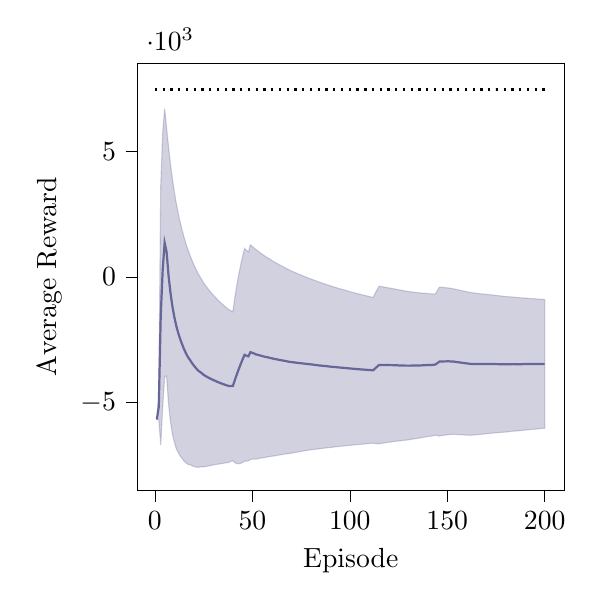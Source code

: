 % This file was created by tikzplotlib v0.9.1.
\begin{tikzpicture}

\definecolor{color0}{rgb}{1,0.498,0.055}
\definecolor{color1}{rgb}{0.122,0.467,0.706}

\begin{axis}[
compat=newest,
tick align=outside,
tick pos=left,
x grid style={white!69.02!black},
xmin=-8.95, xmax=209.95,
xtick style={color=black},
y grid style={white!69.02!black},
ymin=-8500, ymax=8500,
ytick style={color=black},
scaled y ticks=true,
scaled y ticks=base 10:-3,
width=7cm,
height=7cm,
xlabel=Episode,
ylabel=Average Reward
]

\addplot[thick, black, dotted, domain=0:200] {7461.75};

\path [draw=blue!20!gray, fill=blue!20!gray, opacity=0.3]
(axis cs:1,-5683.549)
--(axis cs:1,-5683.549)
--(axis cs:2,-4664.836)
--(axis cs:3,3611.91)
--(axis cs:4,5733.029)
--(axis cs:5,6703.087)
--(axis cs:6,5941.798)
--(axis cs:7,5181.063)
--(axis cs:8,4495.959)
--(axis cs:9,3896.147)
--(axis cs:10,3376.323)
--(axis cs:11,2920.323)
--(axis cs:12,2525.157)
--(axis cs:13,2171.955)
--(axis cs:14,1855.642)
--(axis cs:15,1566.849)
--(axis cs:16,1307.315)
--(axis cs:17,1070.695)
--(axis cs:18,865.173)
--(axis cs:19,666.608)
--(axis cs:20,482.805)
--(axis cs:21,314.975)
--(axis cs:22,155.659)
--(axis cs:23,21.716)
--(axis cs:24,-103.628)
--(axis cs:25,-233.037)
--(axis cs:26,-344.648)
--(axis cs:27,-448.28)
--(axis cs:28,-547.517)
--(axis cs:29,-640.83)
--(axis cs:30,-729.086)
--(axis cs:31,-811.631)
--(axis cs:32,-894.283)
--(axis cs:33,-972.143)
--(axis cs:34,-1045.033)
--(axis cs:35,-1116.034)
--(axis cs:36,-1183.199)
--(axis cs:37,-1247.583)
--(axis cs:38,-1309.174)
--(axis cs:39,-1348.948)
--(axis cs:40,-1388.221)
--(axis cs:41,-832.682)
--(axis cs:42,-347.455)
--(axis cs:43,84.004)
--(axis cs:44,468.614)
--(axis cs:45,816.276)
--(axis cs:46,1132.042)
--(axis cs:47,1058.753)
--(axis cs:48,993.078)
--(axis cs:49,1275.229)
--(axis cs:50,1209.903)
--(axis cs:51,1144.431)
--(axis cs:52,1074.29)
--(axis cs:53,1021.85)
--(axis cs:54,963.285)
--(axis cs:55,906.122)
--(axis cs:56,853.673)
--(axis cs:57,800.475)
--(axis cs:58,754.792)
--(axis cs:59,702.053)
--(axis cs:60,657.201)
--(axis cs:61,605.778)
--(axis cs:62,563.912)
--(axis cs:63,519.85)
--(axis cs:64,475.178)
--(axis cs:65,433.392)
--(axis cs:66,393.704)
--(axis cs:67,353.561)
--(axis cs:68,311.458)
--(axis cs:69,271.136)
--(axis cs:70,236.534)
--(axis cs:71,202.337)
--(axis cs:72,166.771)
--(axis cs:73,134.735)
--(axis cs:74,102.3)
--(axis cs:75,70.542)
--(axis cs:76,38.9)
--(axis cs:77,8.975)
--(axis cs:78,-22.471)
--(axis cs:79,-53.795)
--(axis cs:80,-80.668)
--(axis cs:81,-111.033)
--(axis cs:82,-140.764)
--(axis cs:83,-169.463)
--(axis cs:84,-198.893)
--(axis cs:85,-225.692)
--(axis cs:86,-251.539)
--(axis cs:87,-277.925)
--(axis cs:88,-303.697)
--(axis cs:89,-329.331)
--(axis cs:90,-356.111)
--(axis cs:91,-381.185)
--(axis cs:92,-404.196)
--(axis cs:93,-427.304)
--(axis cs:94,-451.385)
--(axis cs:95,-475.032)
--(axis cs:96,-497.604)
--(axis cs:97,-519.212)
--(axis cs:98,-541.273)
--(axis cs:99,-563.881)
--(axis cs:100,-585.762)
--(axis cs:101,-607.312)
--(axis cs:102,-627.865)
--(axis cs:103,-649.029)
--(axis cs:104,-670.628)
--(axis cs:105,-689.617)
--(axis cs:106,-709.454)
--(axis cs:107,-727.434)
--(axis cs:108,-746.343)
--(axis cs:109,-765.797)
--(axis cs:110,-783.929)
--(axis cs:111,-802.54)
--(axis cs:112,-820.012)
--(axis cs:113,-659.492)
--(axis cs:114,-510.766)
--(axis cs:115,-372.254)
--(axis cs:116,-381.635)
--(axis cs:117,-397.349)
--(axis cs:118,-412.623)
--(axis cs:119,-427.401)
--(axis cs:120,-440.727)
--(axis cs:121,-455.249)
--(axis cs:122,-468.418)
--(axis cs:123,-482.313)
--(axis cs:124,-498.19)
--(axis cs:125,-514.947)
--(axis cs:126,-528.853)
--(axis cs:127,-540.735)
--(axis cs:128,-556.814)
--(axis cs:129,-570.141)
--(axis cs:130,-581.782)
--(axis cs:131,-593.653)
--(axis cs:132,-601.516)
--(axis cs:133,-611.932)
--(axis cs:134,-621.185)
--(axis cs:135,-629.964)
--(axis cs:136,-638.978)
--(axis cs:137,-646.943)
--(axis cs:138,-654.031)
--(axis cs:139,-655.27)
--(axis cs:140,-664.044)
--(axis cs:141,-672.627)
--(axis cs:142,-679.264)
--(axis cs:143,-682.271)
--(axis cs:144,-676.18)
--(axis cs:145,-535.533)
--(axis cs:146,-409.107)
--(axis cs:147,-411.893)
--(axis cs:148,-421.887)
--(axis cs:149,-431.226)
--(axis cs:150,-438.444)
--(axis cs:151,-448.833)
--(axis cs:152,-462.112)
--(axis cs:153,-473.788)
--(axis cs:154,-491.074)
--(axis cs:155,-508.178)
--(axis cs:156,-525.262)
--(axis cs:157,-542.114)
--(axis cs:158,-558.757)
--(axis cs:159,-575.441)
--(axis cs:160,-591.219)
--(axis cs:161,-607.478)
--(axis cs:162,-623.235)
--(axis cs:163,-634.298)
--(axis cs:164,-644.48)
--(axis cs:165,-654.839)
--(axis cs:166,-664.337)
--(axis cs:167,-673.141)
--(axis cs:168,-681.64)
--(axis cs:169,-689.371)
--(axis cs:170,-696.519)
--(axis cs:171,-704.58)
--(axis cs:172,-713.63)
--(axis cs:173,-720.566)
--(axis cs:174,-730.593)
--(axis cs:175,-739.594)
--(axis cs:176,-748.329)
--(axis cs:177,-757.658)
--(axis cs:178,-765.901)
--(axis cs:179,-775.238)
--(axis cs:180,-784.237)
--(axis cs:181,-788.032)
--(axis cs:182,-796.338)
--(axis cs:183,-800.698)
--(axis cs:184,-806.647)
--(axis cs:185,-816.081)
--(axis cs:186,-821.284)
--(axis cs:187,-831.565)
--(axis cs:188,-835.926)
--(axis cs:189,-840.501)
--(axis cs:190,-846.117)
--(axis cs:191,-852.141)
--(axis cs:192,-858.158)
--(axis cs:193,-863.358)
--(axis cs:194,-868.356)
--(axis cs:195,-873.984)
--(axis cs:196,-883.082)
--(axis cs:197,-888.313)
--(axis cs:198,-892.506)
--(axis cs:199,-898.529)
--(axis cs:200,-904.17)
--(axis cs:200,-6031.246)
--(axis cs:200,-6031.246)
--(axis cs:199,-6038.424)
--(axis cs:198,-6045.349)
--(axis cs:197,-6053.86)
--(axis cs:196,-6061.664)
--(axis cs:195,-6065.256)
--(axis cs:194,-6072.913)
--(axis cs:193,-6081.182)
--(axis cs:192,-6089.385)
--(axis cs:191,-6096.999)
--(axis cs:190,-6104.708)
--(axis cs:189,-6112.868)
--(axis cs:188,-6121.936)
--(axis cs:187,-6131.254)
--(axis cs:186,-6134.271)
--(axis cs:185,-6143.17)
--(axis cs:184,-6147.792)
--(axis cs:183,-6156.303)
--(axis cs:182,-6166.127)
--(axis cs:181,-6172.577)
--(axis cs:180,-6182.985)
--(axis cs:179,-6188.886)
--(axis cs:178,-6194.507)
--(axis cs:177,-6201.554)
--(axis cs:176,-6207.481)
--(axis cs:175,-6214.26)
--(axis cs:174,-6220.877)
--(axis cs:173,-6226.371)
--(axis cs:172,-6235.351)
--(axis cs:171,-6242.358)
--(axis cs:170,-6250.56)
--(axis cs:169,-6259.757)
--(axis cs:168,-6268.562)
--(axis cs:167,-6276.764)
--(axis cs:166,-6284.804)
--(axis cs:165,-6292.25)
--(axis cs:164,-6298.846)
--(axis cs:163,-6305.834)
--(axis cs:162,-6311.89)
--(axis cs:161,-6308.646)
--(axis cs:160,-6304.048)
--(axis cs:159,-6301.535)
--(axis cs:158,-6296.273)
--(axis cs:157,-6291.681)
--(axis cs:156,-6286.79)
--(axis cs:155,-6281.506)
--(axis cs:154,-6276.675)
--(axis cs:153,-6271.667)
--(axis cs:152,-6278.755)
--(axis cs:151,-6283.828)
--(axis cs:150,-6292.831)
--(axis cs:149,-6304.923)
--(axis cs:148,-6315.378)
--(axis cs:147,-6325.396)
--(axis cs:146,-6340.842)
--(axis cs:145,-6327.818)
--(axis cs:144,-6306.9)
--(axis cs:143,-6325.113)
--(axis cs:142,-6340.121)
--(axis cs:141,-6353.031)
--(axis cs:140,-6364.589)
--(axis cs:139,-6376.187)
--(axis cs:138,-6392.783)
--(axis cs:137,-6406.131)
--(axis cs:136,-6419.015)
--(axis cs:135,-6431.247)
--(axis cs:134,-6443.901)
--(axis cs:133,-6456.377)
--(axis cs:132,-6468.04)
--(axis cs:131,-6482.096)
--(axis cs:130,-6492.815)
--(axis cs:129,-6504.038)
--(axis cs:128,-6513.701)
--(axis cs:127,-6520.006)
--(axis cs:126,-6531.803)
--(axis cs:125,-6541.693)
--(axis cs:124,-6548.077)
--(axis cs:123,-6556.116)
--(axis cs:122,-6566.97)
--(axis cs:121,-6578.935)
--(axis cs:120,-6589.739)
--(axis cs:119,-6602.188)
--(axis cs:118,-6613.397)
--(axis cs:117,-6624.392)
--(axis cs:116,-6635.239)
--(axis cs:115,-6652.427)
--(axis cs:114,-6649.233)
--(axis cs:113,-6640.673)
--(axis cs:112,-6625.568)
--(axis cs:111,-6633.272)
--(axis cs:110,-6639.697)
--(axis cs:109,-6647.335)
--(axis cs:108,-6653.392)
--(axis cs:107,-6660.823)
--(axis cs:106,-6670.083)
--(axis cs:105,-6677.11)
--(axis cs:104,-6685.937)
--(axis cs:103,-6691.16)
--(axis cs:102,-6697.737)
--(axis cs:101,-6705.869)
--(axis cs:100,-6713.029)
--(axis cs:99,-6720.278)
--(axis cs:98,-6726.974)
--(axis cs:97,-6735.21)
--(axis cs:96,-6744.765)
--(axis cs:95,-6753.531)
--(axis cs:94,-6761.292)
--(axis cs:93,-6769.076)
--(axis cs:92,-6779.091)
--(axis cs:91,-6789.951)
--(axis cs:90,-6798.442)
--(axis cs:89,-6804.877)
--(axis cs:88,-6814.09)
--(axis cs:87,-6823.918)
--(axis cs:86,-6833.647)
--(axis cs:85,-6845.051)
--(axis cs:84,-6855.915)
--(axis cs:83,-6863.463)
--(axis cs:82,-6873.254)
--(axis cs:81,-6882.386)
--(axis cs:80,-6891.534)
--(axis cs:79,-6906.853)
--(axis cs:78,-6916.669)
--(axis cs:77,-6927.445)
--(axis cs:76,-6941.64)
--(axis cs:75,-6954.467)
--(axis cs:74,-6968.314)
--(axis cs:73,-6982.391)
--(axis cs:72,-6998.281)
--(axis cs:71,-7010.209)
--(axis cs:70,-7025.623)
--(axis cs:69,-7041.839)
--(axis cs:68,-7050.351)
--(axis cs:67,-7057.324)
--(axis cs:66,-7069.638)
--(axis cs:65,-7084.417)
--(axis cs:64,-7097.636)
--(axis cs:63,-7107.848)
--(axis cs:62,-7121.186)
--(axis cs:61,-7139.915)
--(axis cs:60,-7144.026)
--(axis cs:59,-7162.317)
--(axis cs:58,-7169.29)
--(axis cs:57,-7190.672)
--(axis cs:56,-7202.437)
--(axis cs:55,-7218.277)
--(axis cs:54,-7228.65)
--(axis cs:53,-7239.6)
--(axis cs:52,-7263.659)
--(axis cs:51,-7256.293)
--(axis cs:50,-7264.579)
--(axis cs:49,-7277.161)
--(axis cs:48,-7327.871)
--(axis cs:47,-7342.938)
--(axis cs:46,-7347.339)
--(axis cs:45,-7394.94)
--(axis cs:44,-7429.54)
--(axis cs:43,-7447.049)
--(axis cs:42,-7440.348)
--(axis cs:41,-7401.858)
--(axis cs:40,-7316.987)
--(axis cs:39,-7353.211)
--(axis cs:38,-7391.924)
--(axis cs:37,-7404.608)
--(axis cs:36,-7417.196)
--(axis cs:35,-7430.06)
--(axis cs:34,-7441.562)
--(axis cs:33,-7455.875)
--(axis cs:32,-7467.561)
--(axis cs:31,-7477.362)
--(axis cs:30,-7495.508)
--(axis cs:29,-7511.549)
--(axis cs:28,-7527.397)
--(axis cs:27,-7542.179)
--(axis cs:26,-7559.877)
--(axis cs:25,-7574.527)
--(axis cs:24,-7563.557)
--(axis cs:23,-7579.942)
--(axis cs:22,-7596.392)
--(axis cs:21,-7573.179)
--(axis cs:20,-7555.148)
--(axis cs:19,-7523.872)
--(axis cs:18,-7486.855)
--(axis cs:17,-7472.858)
--(axis cs:16,-7415.18)
--(axis cs:15,-7344.119)
--(axis cs:14,-7244.747)
--(axis cs:13,-7138.98)
--(axis cs:12,-7006.335)
--(axis cs:11,-6849.895)
--(axis cs:10,-6598.794)
--(axis cs:9,-6272.008)
--(axis cs:8,-5768.961)
--(axis cs:7,-5063.034)
--(axis cs:6,-3948.909)
--(axis cs:5,-3985.049)
--(axis cs:4,-5186.086)
--(axis cs:3,-6695.573)
--(axis cs:2,-5683.549)
--(axis cs:1,-5683.549)
--cycle;

\addplot [thick, blue!20!gray]
table {%
1 -5683.549
2 -5174.192
3 -1541.832
4 273.471
5 1359.019
6 996.444
7 59.015
8 -636.501
9 -1187.931
10 -1611.235
11 -1964.786
12 -2240.589
13 -2483.513
14 -2694.552
15 -2888.635
16 -3053.933
17 -3201.081
18 -3310.841
19 -3428.632
20 -3536.172
21 -3629.102
22 -3720.366
23 -3779.113
24 -3833.592
25 -3903.782
26 -3952.262
27 -3995.229
28 -4037.457
29 -4076.19
30 -4112.297
31 -4144.497
32 -4180.922
33 -4214.009
34 -4243.298
35 -4273.047
36 -4300.197
37 -4326.096
38 -4350.549
39 -4351.079
40 -4352.604
41 -4117.27
42 -3893.902
43 -3681.523
44 -3480.463
45 -3289.332
46 -3107.649
47 -3142.093
48 -3167.396
49 -3000.966
50 -3027.338
51 -3055.931
52 -3094.685
53 -3108.875
54 -3132.682
55 -3156.077
56 -3174.382
57 -3195.099
58 -3207.249
59 -3230.132
60 -3243.412
61 -3267.069
62 -3278.637
63 -3293.999
64 -3311.229
65 -3325.512
66 -3337.967
67 -3351.882
68 -3369.447
69 -3385.352
70 -3394.544
71 -3403.936
72 -3415.755
73 -3423.828
74 -3433.007
75 -3441.963
76 -3451.37
77 -3459.235
78 -3469.57
79 -3480.324
80 -3486.101
81 -3496.709
82 -3507.009
83 -3516.463
84 -3527.404
85 -3535.372
86 -3542.593
87 -3550.921
88 -3558.893
89 -3567.104
90 -3577.277
91 -3585.568
92 -3591.644
93 -3598.19
94 -3606.338
95 -3614.281
96 -3621.184
97 -3627.211
98 -3634.123
99 -3642.079
100 -3649.395
101 -3656.59
102 -3662.801
103 -3670.095
104 -3678.283
105 -3683.363
106 -3689.769
107 -3694.129
108 -3699.868
109 -3706.566
110 -3711.813
111 -3717.906
112 -3722.79
113 -3650.082
114 -3579.999
115 -3512.34
116 -3508.437
117 -3510.871
118 -3513.01
119 -3514.794
120 -3515.233
121 -3517.092
122 -3517.694
123 -3519.215
124 -3523.134
125 -3528.32
126 -3530.328
127 -3530.371
128 -3535.257
129 -3537.09
130 -3537.299
131 -3537.875
132 -3534.778
133 -3534.154
134 -3532.543
135 -3530.606
136 -3528.997
137 -3526.537
138 -3523.407
139 -3515.729
140 -3514.317
141 -3512.829
142 -3509.693
143 -3503.692
144 -3491.54
145 -3431.675
146 -3374.974
147 -3368.644
148 -3368.632
149 -3368.075
150 -3365.637
151 -3366.33
152 -3370.434
153 -3372.727
154 -3383.875
155 -3394.842
156 -3406.026
157 -3416.897
158 -3427.515
159 -3438.488
160 -3447.634
161 -3458.062
162 -3467.563
163 -3470.066
164 -3471.663
165 -3473.544
166 -3474.57
167 -3474.953
168 -3475.101
169 -3474.564
170 -3473.539
171 -3473.469
172 -3474.491
173 -3473.469
174 -3475.735
175 -3476.927
176 -3477.905
177 -3479.606
178 -3480.204
179 -3482.062
180 -3483.611
181 -3480.305
182 -3481.233
183 -3478.501
184 -3477.22
185 -3479.626
186 -3477.777
187 -3481.409
188 -3478.931
189 -3476.685
190 -3475.412
191 -3474.57
192 -3473.771
193 -3472.27
194 -3470.635
195 -3469.62
196 -3472.373
197 -3471.087
198 -3468.928
199 -3468.477
200 -3467.708
};
\end{axis}

\end{tikzpicture}
